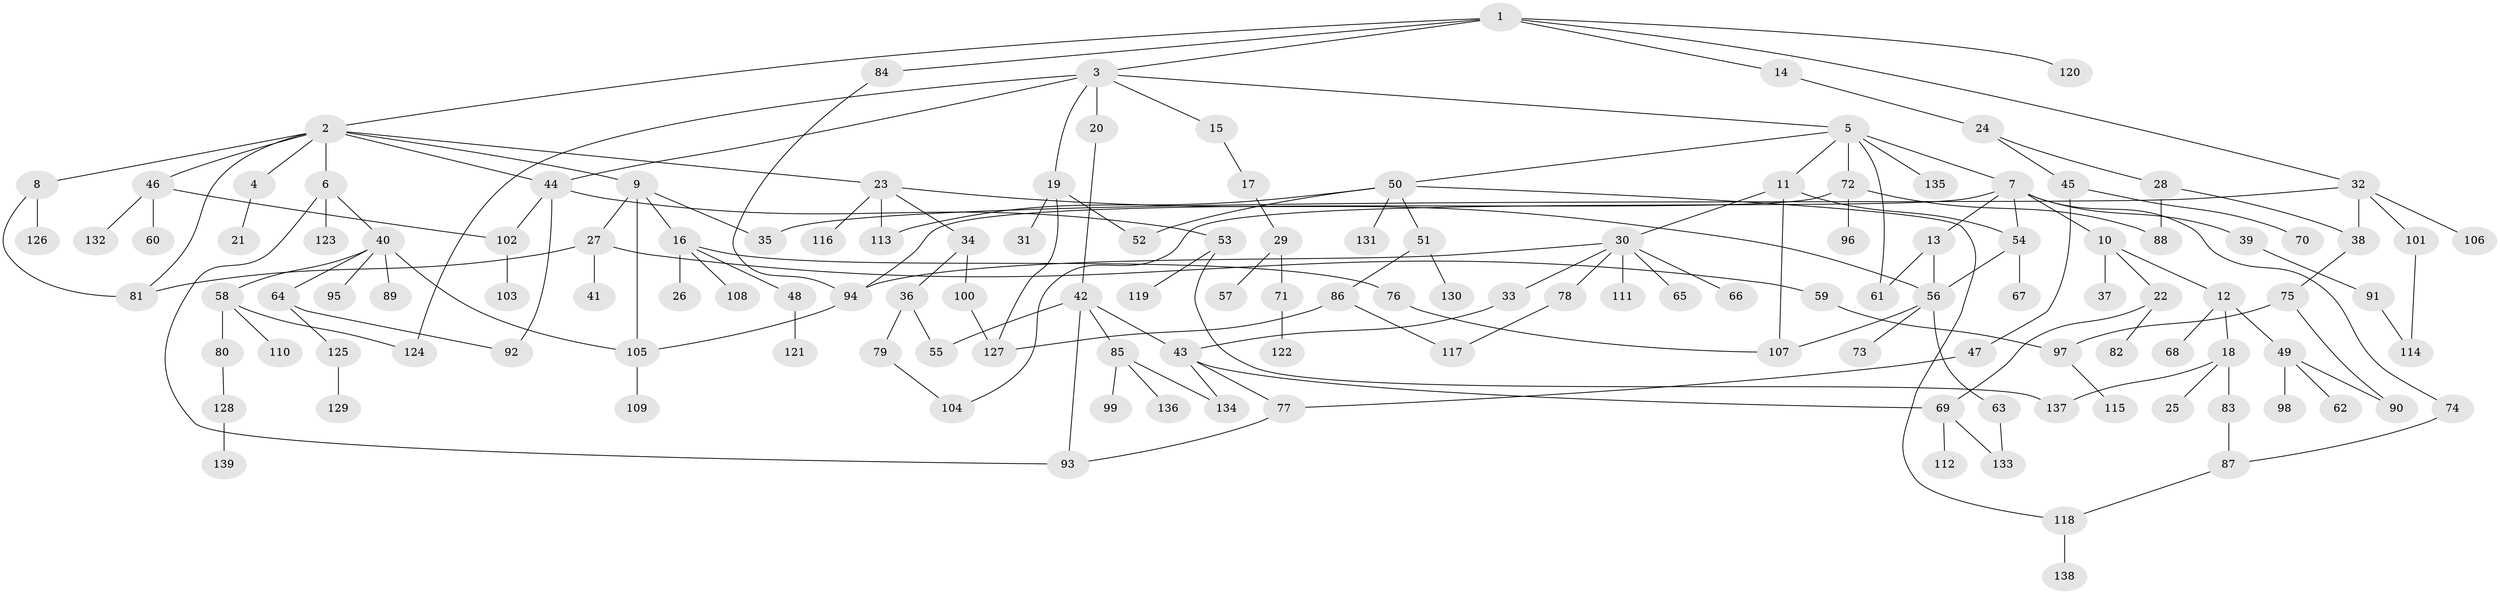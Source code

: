 // Generated by graph-tools (version 1.1) at 2025/34/03/09/25 02:34:25]
// undirected, 139 vertices, 177 edges
graph export_dot {
graph [start="1"]
  node [color=gray90,style=filled];
  1;
  2;
  3;
  4;
  5;
  6;
  7;
  8;
  9;
  10;
  11;
  12;
  13;
  14;
  15;
  16;
  17;
  18;
  19;
  20;
  21;
  22;
  23;
  24;
  25;
  26;
  27;
  28;
  29;
  30;
  31;
  32;
  33;
  34;
  35;
  36;
  37;
  38;
  39;
  40;
  41;
  42;
  43;
  44;
  45;
  46;
  47;
  48;
  49;
  50;
  51;
  52;
  53;
  54;
  55;
  56;
  57;
  58;
  59;
  60;
  61;
  62;
  63;
  64;
  65;
  66;
  67;
  68;
  69;
  70;
  71;
  72;
  73;
  74;
  75;
  76;
  77;
  78;
  79;
  80;
  81;
  82;
  83;
  84;
  85;
  86;
  87;
  88;
  89;
  90;
  91;
  92;
  93;
  94;
  95;
  96;
  97;
  98;
  99;
  100;
  101;
  102;
  103;
  104;
  105;
  106;
  107;
  108;
  109;
  110;
  111;
  112;
  113;
  114;
  115;
  116;
  117;
  118;
  119;
  120;
  121;
  122;
  123;
  124;
  125;
  126;
  127;
  128;
  129;
  130;
  131;
  132;
  133;
  134;
  135;
  136;
  137;
  138;
  139;
  1 -- 2;
  1 -- 3;
  1 -- 14;
  1 -- 32;
  1 -- 84;
  1 -- 120;
  2 -- 4;
  2 -- 6;
  2 -- 8;
  2 -- 9;
  2 -- 23;
  2 -- 44;
  2 -- 46;
  2 -- 81;
  3 -- 5;
  3 -- 15;
  3 -- 19;
  3 -- 20;
  3 -- 124;
  3 -- 44;
  4 -- 21;
  5 -- 7;
  5 -- 11;
  5 -- 50;
  5 -- 72;
  5 -- 135;
  5 -- 61;
  6 -- 40;
  6 -- 123;
  6 -- 93;
  7 -- 10;
  7 -- 13;
  7 -- 39;
  7 -- 74;
  7 -- 104;
  7 -- 54;
  8 -- 126;
  8 -- 81;
  9 -- 16;
  9 -- 27;
  9 -- 35;
  9 -- 105;
  10 -- 12;
  10 -- 22;
  10 -- 37;
  11 -- 30;
  11 -- 54;
  11 -- 107;
  12 -- 18;
  12 -- 49;
  12 -- 68;
  13 -- 61;
  13 -- 56;
  14 -- 24;
  15 -- 17;
  16 -- 26;
  16 -- 48;
  16 -- 76;
  16 -- 108;
  17 -- 29;
  18 -- 25;
  18 -- 83;
  18 -- 137;
  19 -- 31;
  19 -- 52;
  19 -- 127;
  20 -- 42;
  22 -- 69;
  22 -- 82;
  23 -- 34;
  23 -- 56;
  23 -- 116;
  23 -- 113;
  24 -- 28;
  24 -- 45;
  27 -- 41;
  27 -- 59;
  27 -- 81;
  28 -- 38;
  28 -- 88;
  29 -- 57;
  29 -- 71;
  30 -- 33;
  30 -- 65;
  30 -- 66;
  30 -- 78;
  30 -- 94;
  30 -- 111;
  32 -- 35;
  32 -- 101;
  32 -- 106;
  32 -- 38;
  33 -- 43;
  34 -- 36;
  34 -- 100;
  36 -- 79;
  36 -- 55;
  38 -- 75;
  39 -- 91;
  40 -- 58;
  40 -- 64;
  40 -- 89;
  40 -- 95;
  40 -- 105;
  42 -- 55;
  42 -- 85;
  42 -- 93;
  42 -- 43;
  43 -- 134;
  43 -- 69;
  43 -- 77;
  44 -- 53;
  44 -- 92;
  44 -- 102;
  45 -- 47;
  45 -- 70;
  46 -- 60;
  46 -- 102;
  46 -- 132;
  47 -- 77;
  48 -- 121;
  49 -- 62;
  49 -- 90;
  49 -- 98;
  50 -- 51;
  50 -- 113;
  50 -- 131;
  50 -- 52;
  50 -- 118;
  51 -- 86;
  51 -- 130;
  53 -- 119;
  53 -- 137;
  54 -- 67;
  54 -- 56;
  56 -- 63;
  56 -- 73;
  56 -- 107;
  58 -- 80;
  58 -- 110;
  58 -- 124;
  59 -- 97;
  63 -- 133;
  64 -- 125;
  64 -- 92;
  69 -- 112;
  69 -- 133;
  71 -- 122;
  72 -- 96;
  72 -- 88;
  72 -- 94;
  74 -- 87;
  75 -- 97;
  75 -- 90;
  76 -- 107;
  77 -- 93;
  78 -- 117;
  79 -- 104;
  80 -- 128;
  83 -- 87;
  84 -- 94;
  85 -- 99;
  85 -- 136;
  85 -- 134;
  86 -- 117;
  86 -- 127;
  87 -- 118;
  91 -- 114;
  94 -- 105;
  97 -- 115;
  100 -- 127;
  101 -- 114;
  102 -- 103;
  105 -- 109;
  118 -- 138;
  125 -- 129;
  128 -- 139;
}

